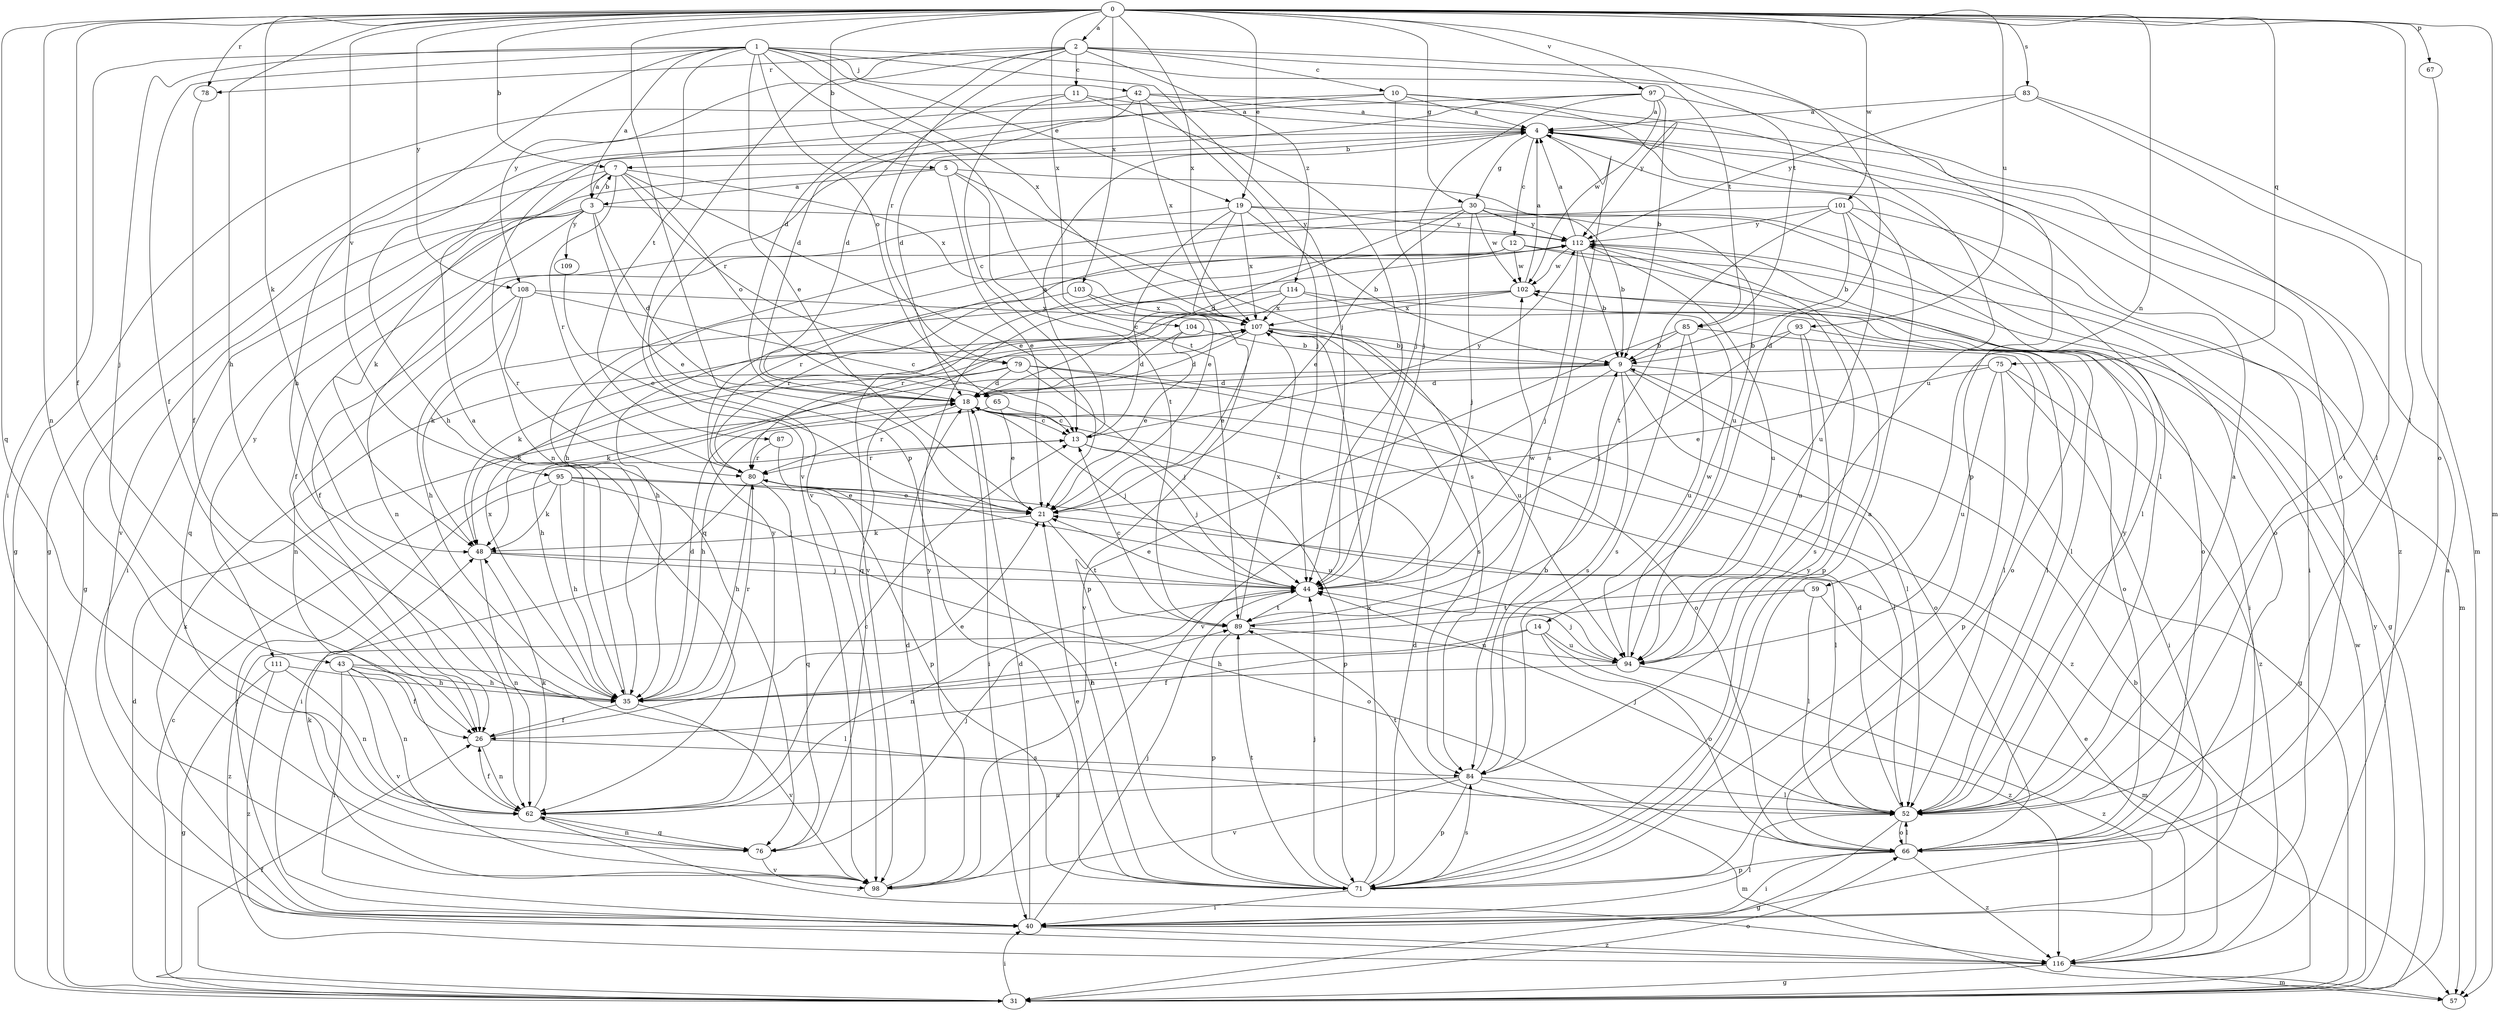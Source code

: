 strict digraph  {
0;
1;
2;
3;
4;
5;
7;
9;
10;
11;
12;
13;
14;
18;
19;
21;
26;
30;
31;
35;
40;
42;
43;
44;
48;
52;
57;
59;
62;
65;
66;
67;
71;
75;
76;
78;
79;
80;
83;
84;
85;
87;
89;
93;
94;
95;
97;
98;
101;
102;
103;
104;
107;
108;
109;
111;
112;
114;
116;
0 -> 2  [label=a];
0 -> 5  [label=b];
0 -> 7  [label=b];
0 -> 19  [label=e];
0 -> 26  [label=f];
0 -> 30  [label=g];
0 -> 35  [label=h];
0 -> 48  [label=k];
0 -> 52  [label=l];
0 -> 57  [label=m];
0 -> 59  [label=n];
0 -> 62  [label=n];
0 -> 67  [label=p];
0 -> 71  [label=p];
0 -> 75  [label=q];
0 -> 76  [label=q];
0 -> 78  [label=r];
0 -> 83  [label=s];
0 -> 85  [label=t];
0 -> 93  [label=u];
0 -> 95  [label=v];
0 -> 97  [label=v];
0 -> 101  [label=w];
0 -> 103  [label=x];
0 -> 104  [label=x];
0 -> 107  [label=x];
0 -> 108  [label=y];
1 -> 3  [label=a];
1 -> 19  [label=e];
1 -> 21  [label=e];
1 -> 26  [label=f];
1 -> 35  [label=h];
1 -> 40  [label=i];
1 -> 42  [label=j];
1 -> 43  [label=j];
1 -> 44  [label=j];
1 -> 65  [label=o];
1 -> 85  [label=t];
1 -> 87  [label=t];
1 -> 89  [label=t];
1 -> 107  [label=x];
2 -> 10  [label=c];
2 -> 11  [label=c];
2 -> 14  [label=d];
2 -> 18  [label=d];
2 -> 71  [label=p];
2 -> 78  [label=r];
2 -> 79  [label=r];
2 -> 98  [label=v];
2 -> 108  [label=y];
2 -> 114  [label=z];
3 -> 7  [label=b];
3 -> 18  [label=d];
3 -> 21  [label=e];
3 -> 26  [label=f];
3 -> 40  [label=i];
3 -> 76  [label=q];
3 -> 109  [label=y];
3 -> 111  [label=y];
3 -> 112  [label=y];
4 -> 7  [label=b];
4 -> 12  [label=c];
4 -> 30  [label=g];
4 -> 35  [label=h];
4 -> 52  [label=l];
4 -> 84  [label=s];
4 -> 116  [label=z];
5 -> 3  [label=a];
5 -> 21  [label=e];
5 -> 84  [label=s];
5 -> 89  [label=t];
5 -> 94  [label=u];
5 -> 98  [label=v];
7 -> 3  [label=a];
7 -> 21  [label=e];
7 -> 31  [label=g];
7 -> 48  [label=k];
7 -> 65  [label=o];
7 -> 79  [label=r];
7 -> 80  [label=r];
7 -> 107  [label=x];
9 -> 18  [label=d];
9 -> 31  [label=g];
9 -> 48  [label=k];
9 -> 52  [label=l];
9 -> 66  [label=o];
9 -> 84  [label=s];
9 -> 98  [label=v];
10 -> 4  [label=a];
10 -> 31  [label=g];
10 -> 44  [label=j];
10 -> 94  [label=u];
10 -> 98  [label=v];
10 -> 112  [label=y];
11 -> 4  [label=a];
11 -> 13  [label=c];
11 -> 18  [label=d];
11 -> 44  [label=j];
12 -> 26  [label=f];
12 -> 31  [label=g];
12 -> 66  [label=o];
12 -> 80  [label=r];
12 -> 102  [label=w];
13 -> 4  [label=a];
13 -> 44  [label=j];
13 -> 71  [label=p];
13 -> 80  [label=r];
13 -> 112  [label=y];
14 -> 26  [label=f];
14 -> 35  [label=h];
14 -> 66  [label=o];
14 -> 94  [label=u];
14 -> 116  [label=z];
18 -> 13  [label=c];
18 -> 40  [label=i];
18 -> 44  [label=j];
18 -> 52  [label=l];
18 -> 80  [label=r];
19 -> 9  [label=b];
19 -> 13  [label=c];
19 -> 21  [label=e];
19 -> 52  [label=l];
19 -> 62  [label=n];
19 -> 107  [label=x];
19 -> 112  [label=y];
21 -> 48  [label=k];
21 -> 89  [label=t];
26 -> 21  [label=e];
26 -> 62  [label=n];
26 -> 84  [label=s];
30 -> 9  [label=b];
30 -> 18  [label=d];
30 -> 21  [label=e];
30 -> 44  [label=j];
30 -> 57  [label=m];
30 -> 76  [label=q];
30 -> 102  [label=w];
30 -> 112  [label=y];
31 -> 4  [label=a];
31 -> 9  [label=b];
31 -> 13  [label=c];
31 -> 18  [label=d];
31 -> 26  [label=f];
31 -> 40  [label=i];
31 -> 66  [label=o];
31 -> 102  [label=w];
31 -> 112  [label=y];
35 -> 4  [label=a];
35 -> 18  [label=d];
35 -> 26  [label=f];
35 -> 80  [label=r];
35 -> 89  [label=t];
35 -> 98  [label=v];
35 -> 107  [label=x];
40 -> 18  [label=d];
40 -> 44  [label=j];
40 -> 52  [label=l];
40 -> 107  [label=x];
40 -> 116  [label=z];
42 -> 4  [label=a];
42 -> 18  [label=d];
42 -> 31  [label=g];
42 -> 44  [label=j];
42 -> 66  [label=o];
42 -> 107  [label=x];
43 -> 26  [label=f];
43 -> 35  [label=h];
43 -> 40  [label=i];
43 -> 52  [label=l];
43 -> 62  [label=n];
43 -> 98  [label=v];
44 -> 21  [label=e];
44 -> 62  [label=n];
44 -> 89  [label=t];
48 -> 44  [label=j];
48 -> 62  [label=n];
48 -> 66  [label=o];
52 -> 4  [label=a];
52 -> 18  [label=d];
52 -> 31  [label=g];
52 -> 44  [label=j];
52 -> 66  [label=o];
52 -> 89  [label=t];
52 -> 112  [label=y];
59 -> 52  [label=l];
59 -> 57  [label=m];
59 -> 89  [label=t];
59 -> 116  [label=z];
62 -> 13  [label=c];
62 -> 26  [label=f];
62 -> 48  [label=k];
62 -> 76  [label=q];
62 -> 112  [label=y];
62 -> 116  [label=z];
65 -> 13  [label=c];
65 -> 21  [label=e];
65 -> 35  [label=h];
66 -> 40  [label=i];
66 -> 52  [label=l];
66 -> 71  [label=p];
66 -> 116  [label=z];
67 -> 66  [label=o];
71 -> 4  [label=a];
71 -> 18  [label=d];
71 -> 21  [label=e];
71 -> 40  [label=i];
71 -> 44  [label=j];
71 -> 80  [label=r];
71 -> 84  [label=s];
71 -> 89  [label=t];
71 -> 107  [label=x];
71 -> 112  [label=y];
75 -> 18  [label=d];
75 -> 21  [label=e];
75 -> 40  [label=i];
75 -> 71  [label=p];
75 -> 94  [label=u];
75 -> 116  [label=z];
76 -> 44  [label=j];
76 -> 62  [label=n];
76 -> 98  [label=v];
78 -> 26  [label=f];
79 -> 18  [label=d];
79 -> 35  [label=h];
79 -> 44  [label=j];
79 -> 48  [label=k];
79 -> 66  [label=o];
79 -> 116  [label=z];
80 -> 21  [label=e];
80 -> 35  [label=h];
80 -> 40  [label=i];
80 -> 76  [label=q];
80 -> 94  [label=u];
83 -> 4  [label=a];
83 -> 52  [label=l];
83 -> 57  [label=m];
83 -> 112  [label=y];
84 -> 9  [label=b];
84 -> 52  [label=l];
84 -> 57  [label=m];
84 -> 62  [label=n];
84 -> 71  [label=p];
84 -> 98  [label=v];
85 -> 9  [label=b];
85 -> 52  [label=l];
85 -> 84  [label=s];
85 -> 94  [label=u];
85 -> 98  [label=v];
87 -> 71  [label=p];
87 -> 80  [label=r];
89 -> 13  [label=c];
89 -> 71  [label=p];
89 -> 94  [label=u];
89 -> 102  [label=w];
89 -> 107  [label=x];
93 -> 9  [label=b];
93 -> 44  [label=j];
93 -> 66  [label=o];
93 -> 84  [label=s];
93 -> 94  [label=u];
94 -> 35  [label=h];
94 -> 44  [label=j];
94 -> 102  [label=w];
94 -> 116  [label=z];
95 -> 21  [label=e];
95 -> 35  [label=h];
95 -> 40  [label=i];
95 -> 44  [label=j];
95 -> 48  [label=k];
95 -> 52  [label=l];
97 -> 4  [label=a];
97 -> 9  [label=b];
97 -> 18  [label=d];
97 -> 44  [label=j];
97 -> 52  [label=l];
97 -> 62  [label=n];
97 -> 102  [label=w];
98 -> 18  [label=d];
98 -> 48  [label=k];
98 -> 112  [label=y];
101 -> 9  [label=b];
101 -> 35  [label=h];
101 -> 40  [label=i];
101 -> 66  [label=o];
101 -> 89  [label=t];
101 -> 94  [label=u];
101 -> 112  [label=y];
102 -> 4  [label=a];
102 -> 40  [label=i];
102 -> 76  [label=q];
102 -> 80  [label=r];
102 -> 107  [label=x];
103 -> 71  [label=p];
103 -> 80  [label=r];
103 -> 107  [label=x];
104 -> 9  [label=b];
104 -> 18  [label=d];
104 -> 21  [label=e];
107 -> 9  [label=b];
107 -> 18  [label=d];
107 -> 21  [label=e];
107 -> 48  [label=k];
107 -> 52  [label=l];
107 -> 84  [label=s];
107 -> 94  [label=u];
108 -> 13  [label=c];
108 -> 35  [label=h];
108 -> 62  [label=n];
108 -> 80  [label=r];
108 -> 107  [label=x];
109 -> 21  [label=e];
111 -> 31  [label=g];
111 -> 35  [label=h];
111 -> 62  [label=n];
111 -> 116  [label=z];
112 -> 4  [label=a];
112 -> 9  [label=b];
112 -> 44  [label=j];
112 -> 71  [label=p];
112 -> 94  [label=u];
112 -> 98  [label=v];
112 -> 102  [label=w];
114 -> 35  [label=h];
114 -> 48  [label=k];
114 -> 52  [label=l];
114 -> 66  [label=o];
114 -> 107  [label=x];
116 -> 21  [label=e];
116 -> 31  [label=g];
116 -> 57  [label=m];
}
